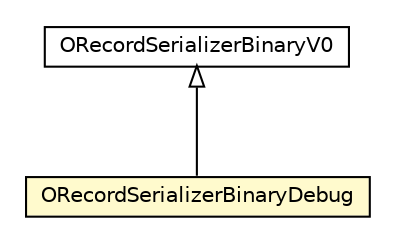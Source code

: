 #!/usr/local/bin/dot
#
# Class diagram 
# Generated by UMLGraph version R5_6-24-gf6e263 (http://www.umlgraph.org/)
#

digraph G {
	edge [fontname="Helvetica",fontsize=10,labelfontname="Helvetica",labelfontsize=10];
	node [fontname="Helvetica",fontsize=10,shape=plaintext];
	nodesep=0.25;
	ranksep=0.5;
	// com.orientechnologies.orient.core.serialization.serializer.record.binary.ORecordSerializerBinaryV0
	c5637504 [label=<<table title="com.orientechnologies.orient.core.serialization.serializer.record.binary.ORecordSerializerBinaryV0" border="0" cellborder="1" cellspacing="0" cellpadding="2" port="p" href="./ORecordSerializerBinaryV0.html">
		<tr><td><table border="0" cellspacing="0" cellpadding="1">
<tr><td align="center" balign="center"> ORecordSerializerBinaryV0 </td></tr>
		</table></td></tr>
		</table>>, URL="./ORecordSerializerBinaryV0.html", fontname="Helvetica", fontcolor="black", fontsize=10.0];
	// com.orientechnologies.orient.core.serialization.serializer.record.binary.ORecordSerializerBinaryDebug
	c5637506 [label=<<table title="com.orientechnologies.orient.core.serialization.serializer.record.binary.ORecordSerializerBinaryDebug" border="0" cellborder="1" cellspacing="0" cellpadding="2" port="p" bgcolor="lemonChiffon" href="./ORecordSerializerBinaryDebug.html">
		<tr><td><table border="0" cellspacing="0" cellpadding="1">
<tr><td align="center" balign="center"> ORecordSerializerBinaryDebug </td></tr>
		</table></td></tr>
		</table>>, URL="./ORecordSerializerBinaryDebug.html", fontname="Helvetica", fontcolor="black", fontsize=10.0];
	//com.orientechnologies.orient.core.serialization.serializer.record.binary.ORecordSerializerBinaryDebug extends com.orientechnologies.orient.core.serialization.serializer.record.binary.ORecordSerializerBinaryV0
	c5637504:p -> c5637506:p [dir=back,arrowtail=empty];
}

